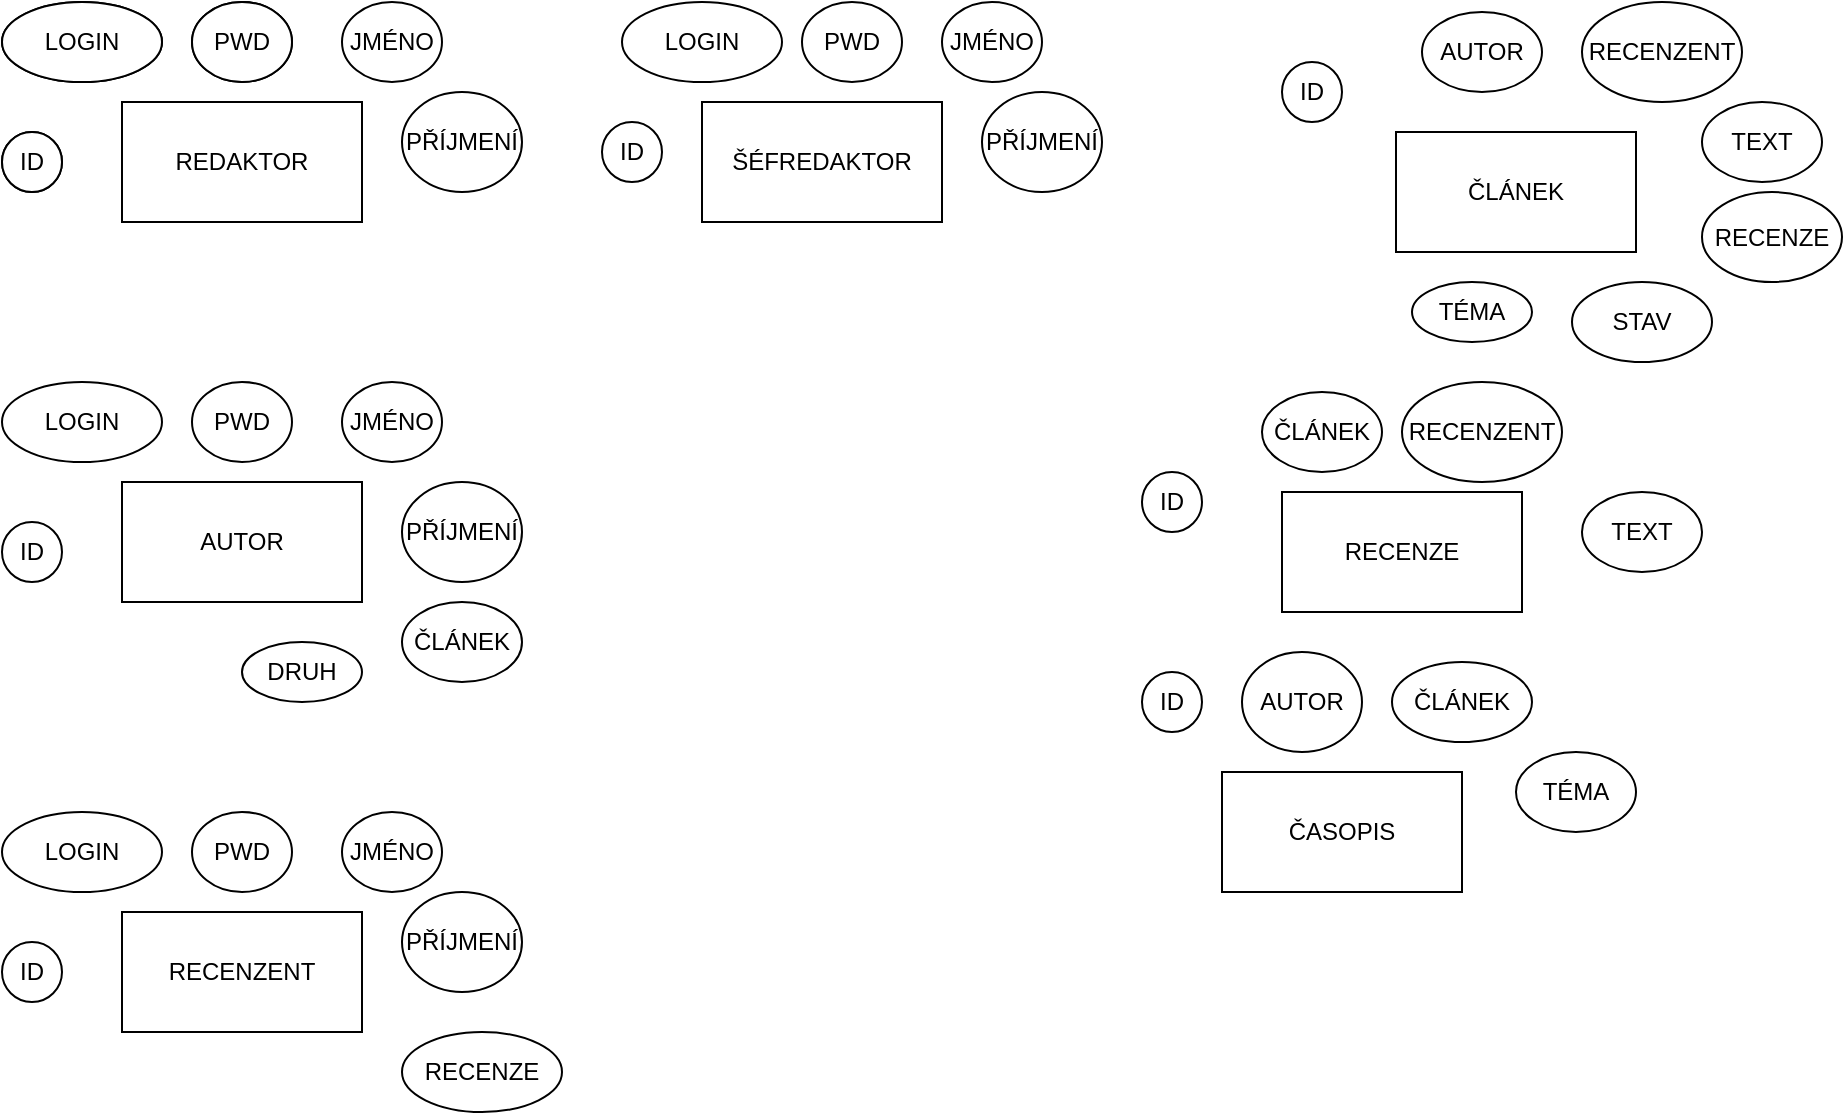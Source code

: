 <mxfile version="20.4.1"><diagram id="xQeYDYhNNvYP6vfIYe7R" name="Stránka-1"><mxGraphModel dx="1298" dy="636" grid="1" gridSize="10" guides="1" tooltips="1" connect="1" arrows="1" fold="1" page="1" pageScale="1" pageWidth="1654" pageHeight="1169" math="0" shadow="0"><root><mxCell id="0"/><mxCell id="1" parent="0"/><mxCell id="aRUFDwhPZRV9YUqCq1k7-1" value="REDAKTOR" style="rounded=0;whiteSpace=wrap;html=1;" parent="1" vertex="1"><mxGeometry x="70" y="80" width="120" height="60" as="geometry"/></mxCell><mxCell id="aRUFDwhPZRV9YUqCq1k7-3" value="&lt;div&gt;AUTOR&lt;/div&gt;" style="rounded=0;whiteSpace=wrap;html=1;" parent="1" vertex="1"><mxGeometry x="70" y="270" width="120" height="60" as="geometry"/></mxCell><mxCell id="aRUFDwhPZRV9YUqCq1k7-4" value="&lt;div&gt;RECENZENT&lt;/div&gt;" style="rounded=0;whiteSpace=wrap;html=1;" parent="1" vertex="1"><mxGeometry x="70" y="485" width="120" height="60" as="geometry"/></mxCell><mxCell id="aRUFDwhPZRV9YUqCq1k7-5" value="&lt;div&gt;ŠÉFREDAKTOR&lt;/div&gt;" style="rounded=0;whiteSpace=wrap;html=1;" parent="1" vertex="1"><mxGeometry x="360" y="80" width="120" height="60" as="geometry"/></mxCell><mxCell id="aRUFDwhPZRV9YUqCq1k7-6" value="ČLÁNEK" style="rounded=0;whiteSpace=wrap;html=1;" parent="1" vertex="1"><mxGeometry x="707" y="95" width="120" height="60" as="geometry"/></mxCell><mxCell id="aRUFDwhPZRV9YUqCq1k7-7" value="RECENZE" style="rounded=0;whiteSpace=wrap;html=1;" parent="1" vertex="1"><mxGeometry x="650" y="275" width="120" height="60" as="geometry"/></mxCell><mxCell id="aRUFDwhPZRV9YUqCq1k7-8" value="&lt;div&gt;ČASOPIS&lt;/div&gt;" style="rounded=0;whiteSpace=wrap;html=1;" parent="1" vertex="1"><mxGeometry x="620" y="415" width="120" height="60" as="geometry"/></mxCell><mxCell id="aRUFDwhPZRV9YUqCq1k7-9" value="ID" style="ellipse;whiteSpace=wrap;html=1;" parent="1" vertex="1"><mxGeometry x="10" y="95" width="30" height="30" as="geometry"/></mxCell><mxCell id="aRUFDwhPZRV9YUqCq1k7-10" value="ID" style="ellipse;whiteSpace=wrap;html=1;" parent="1" vertex="1"><mxGeometry x="10" y="290" width="30" height="30" as="geometry"/></mxCell><mxCell id="aRUFDwhPZRV9YUqCq1k7-11" value="ID" style="ellipse;whiteSpace=wrap;html=1;" parent="1" vertex="1"><mxGeometry x="10" y="500" width="30" height="30" as="geometry"/></mxCell><mxCell id="aRUFDwhPZRV9YUqCq1k7-12" value="&lt;div&gt;LOGIN&lt;/div&gt;" style="ellipse;whiteSpace=wrap;html=1;" parent="1" vertex="1"><mxGeometry x="10" y="30" width="80" height="40" as="geometry"/></mxCell><mxCell id="aRUFDwhPZRV9YUqCq1k7-13" value="&lt;div&gt;LOGIN&lt;/div&gt;" style="ellipse;whiteSpace=wrap;html=1;" parent="1" vertex="1"><mxGeometry x="10" y="220" width="80" height="40" as="geometry"/></mxCell><mxCell id="aRUFDwhPZRV9YUqCq1k7-14" value="LOGIN" style="ellipse;whiteSpace=wrap;html=1;" parent="1" vertex="1"><mxGeometry x="10" y="435" width="80" height="40" as="geometry"/></mxCell><mxCell id="aRUFDwhPZRV9YUqCq1k7-15" value="PWD" style="ellipse;whiteSpace=wrap;html=1;" parent="1" vertex="1"><mxGeometry x="105" y="30" width="50" height="40" as="geometry"/></mxCell><mxCell id="aRUFDwhPZRV9YUqCq1k7-16" value="PWD" style="ellipse;whiteSpace=wrap;html=1;" parent="1" vertex="1"><mxGeometry x="105" y="220" width="50" height="40" as="geometry"/></mxCell><mxCell id="aRUFDwhPZRV9YUqCq1k7-17" value="PWD" style="ellipse;whiteSpace=wrap;html=1;" parent="1" vertex="1"><mxGeometry x="105" y="435" width="50" height="40" as="geometry"/></mxCell><mxCell id="aRUFDwhPZRV9YUqCq1k7-18" value="JMÉNO" style="ellipse;whiteSpace=wrap;html=1;" parent="1" vertex="1"><mxGeometry x="180" y="30" width="50" height="40" as="geometry"/></mxCell><mxCell id="aRUFDwhPZRV9YUqCq1k7-19" value="JMÉNO" style="ellipse;whiteSpace=wrap;html=1;" parent="1" vertex="1"><mxGeometry x="180" y="220" width="50" height="40" as="geometry"/></mxCell><mxCell id="aRUFDwhPZRV9YUqCq1k7-21" value="JMÉNO" style="ellipse;whiteSpace=wrap;html=1;" parent="1" vertex="1"><mxGeometry x="180" y="435" width="50" height="40" as="geometry"/></mxCell><mxCell id="aRUFDwhPZRV9YUqCq1k7-22" value="PŘÍJMENÍ" style="ellipse;whiteSpace=wrap;html=1;" parent="1" vertex="1"><mxGeometry x="210" y="75" width="60" height="50" as="geometry"/></mxCell><mxCell id="aRUFDwhPZRV9YUqCq1k7-23" value="PŘÍJMENÍ" style="ellipse;whiteSpace=wrap;html=1;" parent="1" vertex="1"><mxGeometry x="210" y="270" width="60" height="50" as="geometry"/></mxCell><mxCell id="aRUFDwhPZRV9YUqCq1k7-24" value="PŘÍJMENÍ" style="ellipse;whiteSpace=wrap;html=1;" parent="1" vertex="1"><mxGeometry x="210" y="475" width="60" height="50" as="geometry"/></mxCell><mxCell id="aRUFDwhPZRV9YUqCq1k7-30" value="&lt;div&gt;LOGIN&lt;/div&gt;" style="ellipse;whiteSpace=wrap;html=1;" parent="1" vertex="1"><mxGeometry x="10" y="30" width="80" height="40" as="geometry"/></mxCell><mxCell id="aRUFDwhPZRV9YUqCq1k7-31" value="ID" style="ellipse;whiteSpace=wrap;html=1;" parent="1" vertex="1"><mxGeometry x="10" y="95" width="30" height="30" as="geometry"/></mxCell><mxCell id="aRUFDwhPZRV9YUqCq1k7-32" value="PWD" style="ellipse;whiteSpace=wrap;html=1;" parent="1" vertex="1"><mxGeometry x="105" y="30" width="50" height="40" as="geometry"/></mxCell><mxCell id="aRUFDwhPZRV9YUqCq1k7-33" value="PŘÍJMENÍ" style="ellipse;whiteSpace=wrap;html=1;" parent="1" vertex="1"><mxGeometry x="500" y="75" width="60" height="50" as="geometry"/></mxCell><mxCell id="aRUFDwhPZRV9YUqCq1k7-34" value="&lt;div&gt;LOGIN&lt;/div&gt;" style="ellipse;whiteSpace=wrap;html=1;" parent="1" vertex="1"><mxGeometry x="320" y="30" width="80" height="40" as="geometry"/></mxCell><mxCell id="aRUFDwhPZRV9YUqCq1k7-35" value="ID" style="ellipse;whiteSpace=wrap;html=1;" parent="1" vertex="1"><mxGeometry x="310" y="90" width="30" height="30" as="geometry"/></mxCell><mxCell id="aRUFDwhPZRV9YUqCq1k7-36" value="PWD" style="ellipse;whiteSpace=wrap;html=1;" parent="1" vertex="1"><mxGeometry x="410" y="30" width="50" height="40" as="geometry"/></mxCell><mxCell id="aRUFDwhPZRV9YUqCq1k7-37" value="JMÉNO" style="ellipse;whiteSpace=wrap;html=1;" parent="1" vertex="1"><mxGeometry x="480" y="30" width="50" height="40" as="geometry"/></mxCell><mxCell id="aRUFDwhPZRV9YUqCq1k7-38" value="ČLÁNEK" style="ellipse;whiteSpace=wrap;html=1;" parent="1" vertex="1"><mxGeometry x="210" y="330" width="60" height="40" as="geometry"/></mxCell><mxCell id="aRUFDwhPZRV9YUqCq1k7-39" value="RECENZE" style="ellipse;whiteSpace=wrap;html=1;" parent="1" vertex="1"><mxGeometry x="210" y="545" width="80" height="40" as="geometry"/></mxCell><mxCell id="aRUFDwhPZRV9YUqCq1k7-40" value="ID" style="ellipse;whiteSpace=wrap;html=1;" parent="1" vertex="1"><mxGeometry x="650" y="60" width="30" height="30" as="geometry"/></mxCell><mxCell id="aRUFDwhPZRV9YUqCq1k7-41" value="ID" style="ellipse;whiteSpace=wrap;html=1;" parent="1" vertex="1"><mxGeometry x="580" y="265" width="30" height="30" as="geometry"/></mxCell><mxCell id="aRUFDwhPZRV9YUqCq1k7-42" value="ID" style="ellipse;whiteSpace=wrap;html=1;" parent="1" vertex="1"><mxGeometry x="580" y="365" width="30" height="30" as="geometry"/></mxCell><mxCell id="aRUFDwhPZRV9YUqCq1k7-44" value="AUTOR" style="ellipse;whiteSpace=wrap;html=1;" parent="1" vertex="1"><mxGeometry x="720" y="35" width="60" height="40" as="geometry"/></mxCell><mxCell id="aRUFDwhPZRV9YUqCq1k7-45" value="RECENZENT" style="ellipse;whiteSpace=wrap;html=1;" parent="1" vertex="1"><mxGeometry x="800" y="30" width="80" height="50" as="geometry"/></mxCell><mxCell id="aRUFDwhPZRV9YUqCq1k7-46" value="TEXT" style="ellipse;whiteSpace=wrap;html=1;" parent="1" vertex="1"><mxGeometry x="800" y="275" width="60" height="40" as="geometry"/></mxCell><mxCell id="aRUFDwhPZRV9YUqCq1k7-47" value="TEXT" style="ellipse;whiteSpace=wrap;html=1;" parent="1" vertex="1"><mxGeometry x="860" y="80" width="60" height="40" as="geometry"/></mxCell><mxCell id="aRUFDwhPZRV9YUqCq1k7-48" value="ČLÁNEK" style="ellipse;whiteSpace=wrap;html=1;" parent="1" vertex="1"><mxGeometry x="640" y="225" width="60" height="40" as="geometry"/></mxCell><mxCell id="aRUFDwhPZRV9YUqCq1k7-49" value="RECENZENT" style="ellipse;whiteSpace=wrap;html=1;" parent="1" vertex="1"><mxGeometry x="710" y="220" width="80" height="50" as="geometry"/></mxCell><mxCell id="aRUFDwhPZRV9YUqCq1k7-50" value="RECENZE" style="ellipse;whiteSpace=wrap;html=1;" parent="1" vertex="1"><mxGeometry x="860" y="125" width="70" height="45" as="geometry"/></mxCell><mxCell id="aRUFDwhPZRV9YUqCq1k7-51" value="AUTOR" style="ellipse;whiteSpace=wrap;html=1;" parent="1" vertex="1"><mxGeometry x="630" y="355" width="60" height="50" as="geometry"/></mxCell><mxCell id="aRUFDwhPZRV9YUqCq1k7-52" value="ČLÁNEK" style="ellipse;whiteSpace=wrap;html=1;" parent="1" vertex="1"><mxGeometry x="705" y="360" width="70" height="40" as="geometry"/></mxCell><mxCell id="zLz9tRu_ySlN1_qEHXU2-2" value="TÉMA" style="ellipse;whiteSpace=wrap;html=1;" vertex="1" parent="1"><mxGeometry x="767" y="405" width="60" height="40" as="geometry"/></mxCell><mxCell id="zLz9tRu_ySlN1_qEHXU2-3" value="STAV" style="ellipse;whiteSpace=wrap;html=1;" vertex="1" parent="1"><mxGeometry x="795" y="170" width="70" height="40" as="geometry"/></mxCell><mxCell id="zLz9tRu_ySlN1_qEHXU2-4" value="DRUH" style="ellipse;whiteSpace=wrap;html=1;" vertex="1" parent="1"><mxGeometry x="130" y="350" width="60" height="30" as="geometry"/></mxCell><mxCell id="zLz9tRu_ySlN1_qEHXU2-5" value="TÉMA" style="ellipse;whiteSpace=wrap;html=1;" vertex="1" parent="1"><mxGeometry x="715" y="170" width="60" height="30" as="geometry"/></mxCell></root></mxGraphModel></diagram></mxfile>